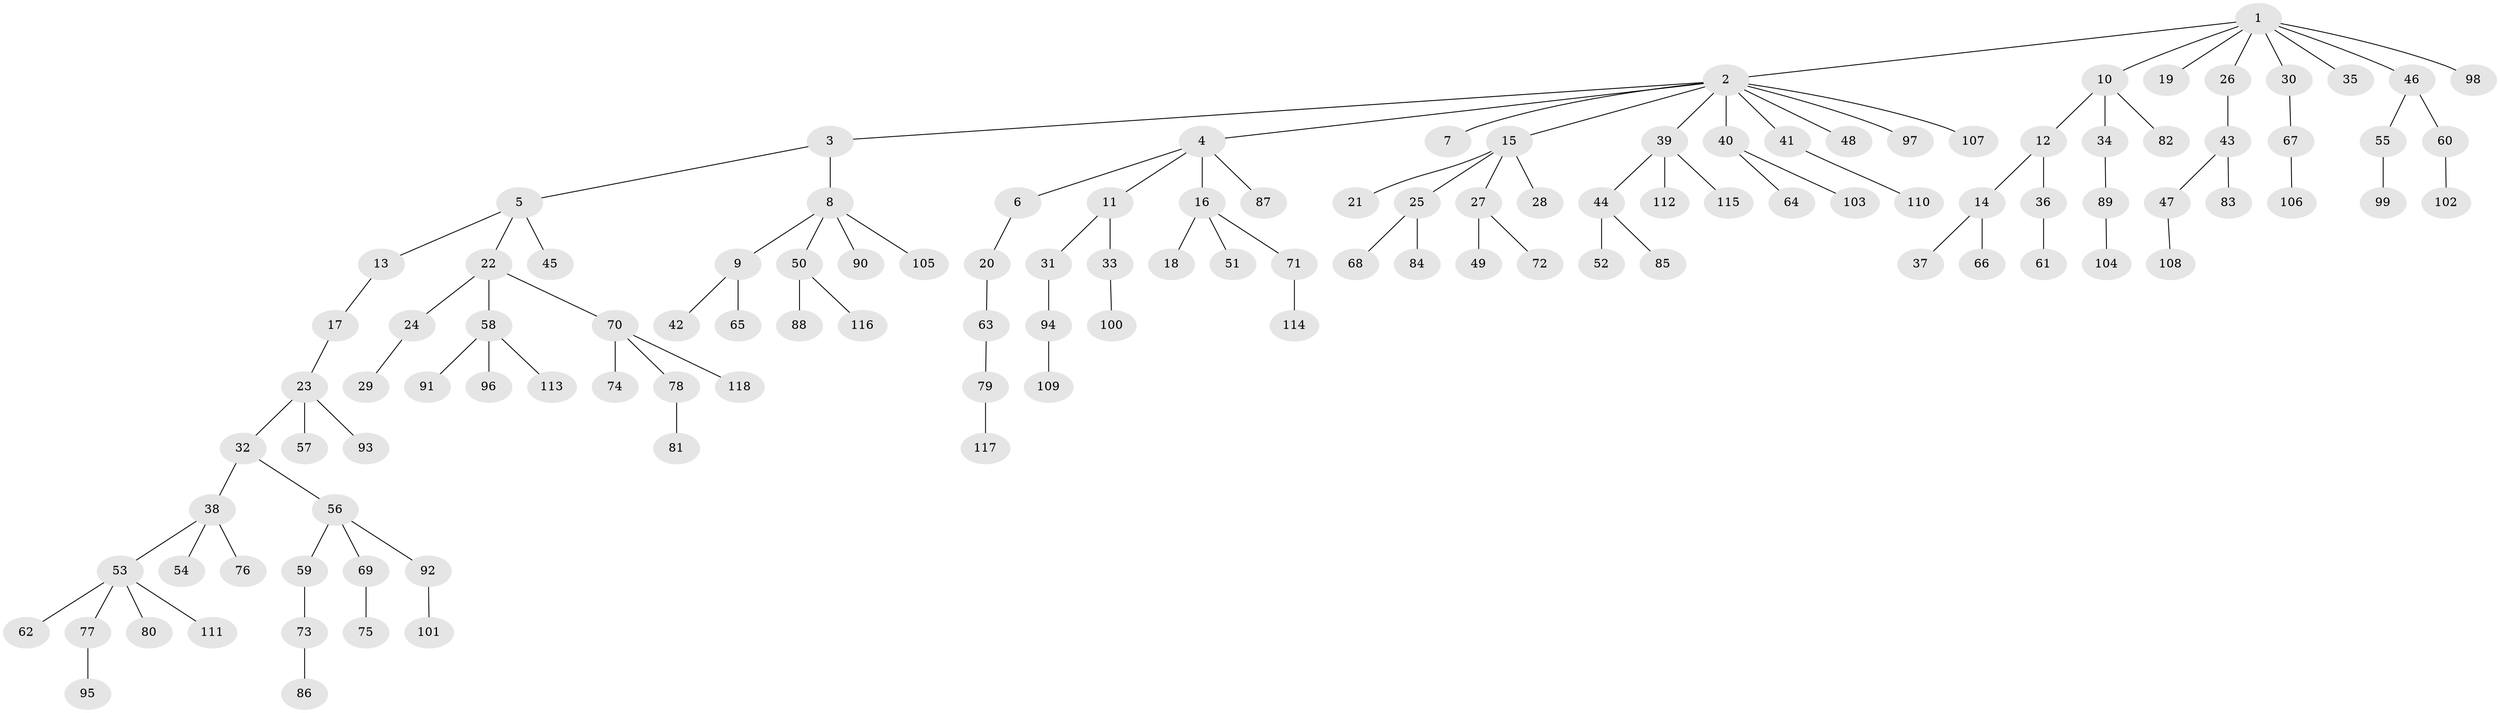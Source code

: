 // Generated by graph-tools (version 1.1) at 2025/15/03/09/25 04:15:30]
// undirected, 118 vertices, 117 edges
graph export_dot {
graph [start="1"]
  node [color=gray90,style=filled];
  1;
  2;
  3;
  4;
  5;
  6;
  7;
  8;
  9;
  10;
  11;
  12;
  13;
  14;
  15;
  16;
  17;
  18;
  19;
  20;
  21;
  22;
  23;
  24;
  25;
  26;
  27;
  28;
  29;
  30;
  31;
  32;
  33;
  34;
  35;
  36;
  37;
  38;
  39;
  40;
  41;
  42;
  43;
  44;
  45;
  46;
  47;
  48;
  49;
  50;
  51;
  52;
  53;
  54;
  55;
  56;
  57;
  58;
  59;
  60;
  61;
  62;
  63;
  64;
  65;
  66;
  67;
  68;
  69;
  70;
  71;
  72;
  73;
  74;
  75;
  76;
  77;
  78;
  79;
  80;
  81;
  82;
  83;
  84;
  85;
  86;
  87;
  88;
  89;
  90;
  91;
  92;
  93;
  94;
  95;
  96;
  97;
  98;
  99;
  100;
  101;
  102;
  103;
  104;
  105;
  106;
  107;
  108;
  109;
  110;
  111;
  112;
  113;
  114;
  115;
  116;
  117;
  118;
  1 -- 2;
  1 -- 10;
  1 -- 19;
  1 -- 26;
  1 -- 30;
  1 -- 35;
  1 -- 46;
  1 -- 98;
  2 -- 3;
  2 -- 4;
  2 -- 7;
  2 -- 15;
  2 -- 39;
  2 -- 40;
  2 -- 41;
  2 -- 48;
  2 -- 97;
  2 -- 107;
  3 -- 5;
  3 -- 8;
  4 -- 6;
  4 -- 11;
  4 -- 16;
  4 -- 87;
  5 -- 13;
  5 -- 22;
  5 -- 45;
  6 -- 20;
  8 -- 9;
  8 -- 50;
  8 -- 90;
  8 -- 105;
  9 -- 42;
  9 -- 65;
  10 -- 12;
  10 -- 34;
  10 -- 82;
  11 -- 31;
  11 -- 33;
  12 -- 14;
  12 -- 36;
  13 -- 17;
  14 -- 37;
  14 -- 66;
  15 -- 21;
  15 -- 25;
  15 -- 27;
  15 -- 28;
  16 -- 18;
  16 -- 51;
  16 -- 71;
  17 -- 23;
  20 -- 63;
  22 -- 24;
  22 -- 58;
  22 -- 70;
  23 -- 32;
  23 -- 57;
  23 -- 93;
  24 -- 29;
  25 -- 68;
  25 -- 84;
  26 -- 43;
  27 -- 49;
  27 -- 72;
  30 -- 67;
  31 -- 94;
  32 -- 38;
  32 -- 56;
  33 -- 100;
  34 -- 89;
  36 -- 61;
  38 -- 53;
  38 -- 54;
  38 -- 76;
  39 -- 44;
  39 -- 112;
  39 -- 115;
  40 -- 64;
  40 -- 103;
  41 -- 110;
  43 -- 47;
  43 -- 83;
  44 -- 52;
  44 -- 85;
  46 -- 55;
  46 -- 60;
  47 -- 108;
  50 -- 88;
  50 -- 116;
  53 -- 62;
  53 -- 77;
  53 -- 80;
  53 -- 111;
  55 -- 99;
  56 -- 59;
  56 -- 69;
  56 -- 92;
  58 -- 91;
  58 -- 96;
  58 -- 113;
  59 -- 73;
  60 -- 102;
  63 -- 79;
  67 -- 106;
  69 -- 75;
  70 -- 74;
  70 -- 78;
  70 -- 118;
  71 -- 114;
  73 -- 86;
  77 -- 95;
  78 -- 81;
  79 -- 117;
  89 -- 104;
  92 -- 101;
  94 -- 109;
}
